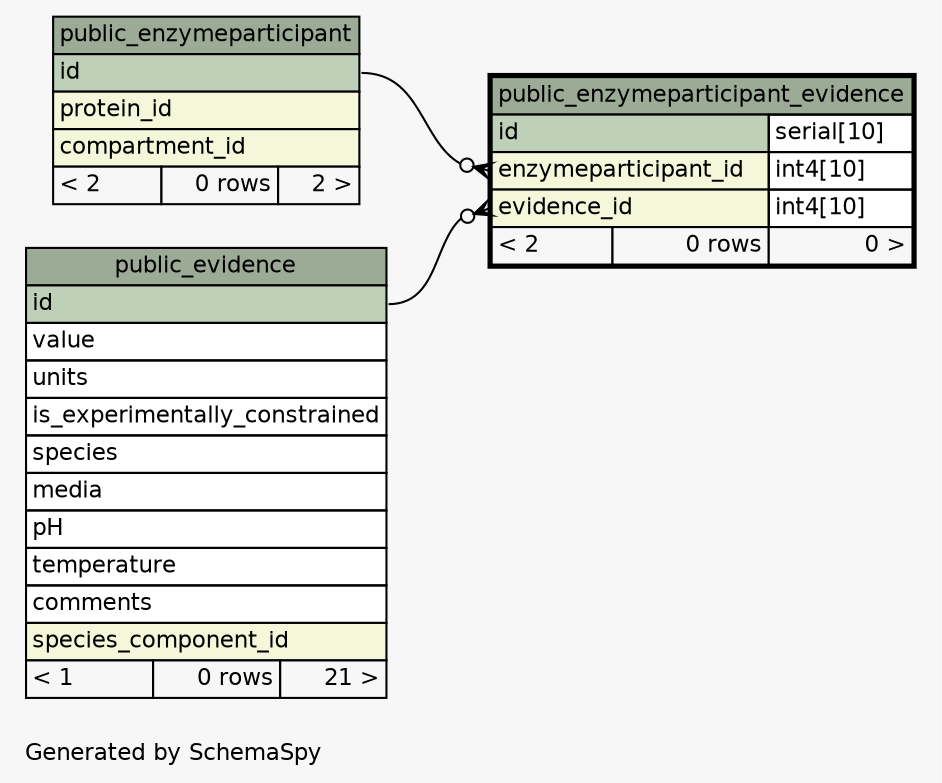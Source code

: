 // dot 2.36.0 on Linux 3.13.0-43-generic
// SchemaSpy rev 590
digraph "oneDegreeRelationshipsDiagram" {
  graph [
    rankdir="RL"
    bgcolor="#f7f7f7"
    label="\nGenerated by SchemaSpy"
    labeljust="l"
    nodesep="0.18"
    ranksep="0.46"
    fontname="Helvetica"
    fontsize="11"
  ];
  node [
    fontname="Helvetica"
    fontsize="11"
    shape="plaintext"
  ];
  edge [
    arrowsize="0.8"
  ];
  "public_enzymeparticipant_evidence":"enzymeparticipant_id":w -> "public_enzymeparticipant":"id":e [arrowhead=none dir=back arrowtail=crowodot];
  "public_enzymeparticipant_evidence":"evidence_id":w -> "public_evidence":"id":e [arrowhead=none dir=back arrowtail=crowodot];
  "public_enzymeparticipant" [
    label=<
    <TABLE BORDER="0" CELLBORDER="1" CELLSPACING="0" BGCOLOR="#ffffff">
      <TR><TD COLSPAN="3" BGCOLOR="#9bab96" ALIGN="CENTER">public_enzymeparticipant</TD></TR>
      <TR><TD PORT="id" COLSPAN="3" BGCOLOR="#bed1b8" ALIGN="LEFT">id</TD></TR>
      <TR><TD PORT="protein_id" COLSPAN="3" BGCOLOR="#f4f7da" ALIGN="LEFT">protein_id</TD></TR>
      <TR><TD PORT="compartment_id" COLSPAN="3" BGCOLOR="#f4f7da" ALIGN="LEFT">compartment_id</TD></TR>
      <TR><TD ALIGN="LEFT" BGCOLOR="#f7f7f7">&lt; 2</TD><TD ALIGN="RIGHT" BGCOLOR="#f7f7f7">0 rows</TD><TD ALIGN="RIGHT" BGCOLOR="#f7f7f7">2 &gt;</TD></TR>
    </TABLE>>
    URL="public_enzymeparticipant.html"
    tooltip="public_enzymeparticipant"
  ];
  "public_enzymeparticipant_evidence" [
    label=<
    <TABLE BORDER="2" CELLBORDER="1" CELLSPACING="0" BGCOLOR="#ffffff">
      <TR><TD COLSPAN="3" BGCOLOR="#9bab96" ALIGN="CENTER">public_enzymeparticipant_evidence</TD></TR>
      <TR><TD PORT="id" COLSPAN="2" BGCOLOR="#bed1b8" ALIGN="LEFT">id</TD><TD PORT="id.type" ALIGN="LEFT">serial[10]</TD></TR>
      <TR><TD PORT="enzymeparticipant_id" COLSPAN="2" BGCOLOR="#f4f7da" ALIGN="LEFT">enzymeparticipant_id</TD><TD PORT="enzymeparticipant_id.type" ALIGN="LEFT">int4[10]</TD></TR>
      <TR><TD PORT="evidence_id" COLSPAN="2" BGCOLOR="#f4f7da" ALIGN="LEFT">evidence_id</TD><TD PORT="evidence_id.type" ALIGN="LEFT">int4[10]</TD></TR>
      <TR><TD ALIGN="LEFT" BGCOLOR="#f7f7f7">&lt; 2</TD><TD ALIGN="RIGHT" BGCOLOR="#f7f7f7">0 rows</TD><TD ALIGN="RIGHT" BGCOLOR="#f7f7f7">0 &gt;</TD></TR>
    </TABLE>>
    URL="public_enzymeparticipant_evidence.html"
    tooltip="public_enzymeparticipant_evidence"
  ];
  "public_evidence" [
    label=<
    <TABLE BORDER="0" CELLBORDER="1" CELLSPACING="0" BGCOLOR="#ffffff">
      <TR><TD COLSPAN="3" BGCOLOR="#9bab96" ALIGN="CENTER">public_evidence</TD></TR>
      <TR><TD PORT="id" COLSPAN="3" BGCOLOR="#bed1b8" ALIGN="LEFT">id</TD></TR>
      <TR><TD PORT="value" COLSPAN="3" ALIGN="LEFT">value</TD></TR>
      <TR><TD PORT="units" COLSPAN="3" ALIGN="LEFT">units</TD></TR>
      <TR><TD PORT="is_experimentally_constrained" COLSPAN="3" ALIGN="LEFT">is_experimentally_constrained</TD></TR>
      <TR><TD PORT="species" COLSPAN="3" ALIGN="LEFT">species</TD></TR>
      <TR><TD PORT="media" COLSPAN="3" ALIGN="LEFT">media</TD></TR>
      <TR><TD PORT="pH" COLSPAN="3" ALIGN="LEFT">pH</TD></TR>
      <TR><TD PORT="temperature" COLSPAN="3" ALIGN="LEFT">temperature</TD></TR>
      <TR><TD PORT="comments" COLSPAN="3" ALIGN="LEFT">comments</TD></TR>
      <TR><TD PORT="species_component_id" COLSPAN="3" BGCOLOR="#f4f7da" ALIGN="LEFT">species_component_id</TD></TR>
      <TR><TD ALIGN="LEFT" BGCOLOR="#f7f7f7">&lt; 1</TD><TD ALIGN="RIGHT" BGCOLOR="#f7f7f7">0 rows</TD><TD ALIGN="RIGHT" BGCOLOR="#f7f7f7">21 &gt;</TD></TR>
    </TABLE>>
    URL="public_evidence.html"
    tooltip="public_evidence"
  ];
}
